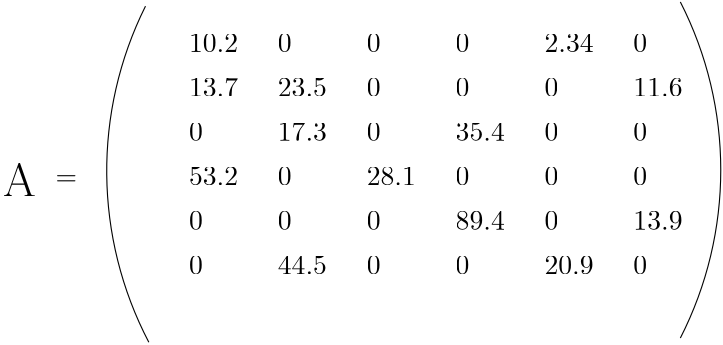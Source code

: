 <?xml version="1.0"?>
<!DOCTYPE ipe SYSTEM "ipe.dtd">
<ipe version="70206" creator="Ipe 7.2.7">
<info created="D:20171006071007" modified="D:20171006071007"/>
<ipestyle name="basic">
<symbol name="arrow/arc(spx)">
<path stroke="sym-stroke" fill="sym-stroke" pen="sym-pen">
0 0 m
-1 0.333 l
-1 -0.333 l
h
</path>
</symbol>
<symbol name="arrow/farc(spx)">
<path stroke="sym-stroke" fill="white" pen="sym-pen">
0 0 m
-1 0.333 l
-1 -0.333 l
h
</path>
</symbol>
<symbol name="arrow/ptarc(spx)">
<path stroke="sym-stroke" fill="sym-stroke" pen="sym-pen">
0 0 m
-1 0.333 l
-0.8 0 l
-1 -0.333 l
h
</path>
</symbol>
<symbol name="arrow/fptarc(spx)">
<path stroke="sym-stroke" fill="white" pen="sym-pen">
0 0 m
-1 0.333 l
-0.8 0 l
-1 -0.333 l
h
</path>
</symbol>
<symbol name="mark/circle(sx)" transformations="translations">
<path fill="sym-stroke">
0.6 0 0 0.6 0 0 e
0.4 0 0 0.4 0 0 e
</path>
</symbol>
<symbol name="mark/disk(sx)" transformations="translations">
<path fill="sym-stroke">
0.6 0 0 0.6 0 0 e
</path>
</symbol>
<symbol name="mark/fdisk(sfx)" transformations="translations">
<group>
<path fill="sym-fill">
0.5 0 0 0.5 0 0 e
</path>
<path fill="sym-stroke" fillrule="eofill">
0.6 0 0 0.6 0 0 e
0.4 0 0 0.4 0 0 e
</path>
</group>
</symbol>
<symbol name="mark/box(sx)" transformations="translations">
<path fill="sym-stroke" fillrule="eofill">
-0.6 -0.6 m
0.6 -0.6 l
0.6 0.6 l
-0.6 0.6 l
h
-0.4 -0.4 m
0.4 -0.4 l
0.4 0.4 l
-0.4 0.4 l
h
</path>
</symbol>
<symbol name="mark/square(sx)" transformations="translations">
<path fill="sym-stroke">
-0.6 -0.6 m
0.6 -0.6 l
0.6 0.6 l
-0.6 0.6 l
h
</path>
</symbol>
<symbol name="mark/fsquare(sfx)" transformations="translations">
<group>
<path fill="sym-fill">
-0.5 -0.5 m
0.5 -0.5 l
0.5 0.5 l
-0.5 0.5 l
h
</path>
<path fill="sym-stroke" fillrule="eofill">
-0.6 -0.6 m
0.6 -0.6 l
0.6 0.6 l
-0.6 0.6 l
h
-0.4 -0.4 m
0.4 -0.4 l
0.4 0.4 l
-0.4 0.4 l
h
</path>
</group>
</symbol>
<symbol name="mark/cross(sx)" transformations="translations">
<group>
<path fill="sym-stroke">
-0.43 -0.57 m
0.57 0.43 l
0.43 0.57 l
-0.57 -0.43 l
h
</path>
<path fill="sym-stroke">
-0.43 0.57 m
0.57 -0.43 l
0.43 -0.57 l
-0.57 0.43 l
h
</path>
</group>
</symbol>
<symbol name="arrow/fnormal(spx)">
<path stroke="sym-stroke" fill="white" pen="sym-pen">
0 0 m
-1 0.333 l
-1 -0.333 l
h
</path>
</symbol>
<symbol name="arrow/pointed(spx)">
<path stroke="sym-stroke" fill="sym-stroke" pen="sym-pen">
0 0 m
-1 0.333 l
-0.8 0 l
-1 -0.333 l
h
</path>
</symbol>
<symbol name="arrow/fpointed(spx)">
<path stroke="sym-stroke" fill="white" pen="sym-pen">
0 0 m
-1 0.333 l
-0.8 0 l
-1 -0.333 l
h
</path>
</symbol>
<symbol name="arrow/linear(spx)">
<path stroke="sym-stroke" pen="sym-pen">
-1 0.333 m
0 0 l
-1 -0.333 l
</path>
</symbol>
<symbol name="arrow/fdouble(spx)">
<path stroke="sym-stroke" fill="white" pen="sym-pen">
0 0 m
-1 0.333 l
-1 -0.333 l
h
-1 0 m
-2 0.333 l
-2 -0.333 l
h
</path>
</symbol>
<symbol name="arrow/double(spx)">
<path stroke="sym-stroke" fill="sym-stroke" pen="sym-pen">
0 0 m
-1 0.333 l
-1 -0.333 l
h
-1 0 m
-2 0.333 l
-2 -0.333 l
h
</path>
</symbol>
<pen name="heavier" value="0.8"/>
<pen name="fat" value="1.2"/>
<pen name="ultrafat" value="2"/>
<symbolsize name="large" value="5"/>
<symbolsize name="small" value="2"/>
<symbolsize name="tiny" value="1.1"/>
<arrowsize name="large" value="10"/>
<arrowsize name="small" value="5"/>
<arrowsize name="tiny" value="3"/>
<color name="red" value="1 0 0"/>
<color name="green" value="0 1 0"/>
<color name="blue" value="0 0 1"/>
<color name="yellow" value="1 1 0"/>
<color name="orange" value="1 0.647 0"/>
<color name="gold" value="1 0.843 0"/>
<color name="purple" value="0.627 0.125 0.941"/>
<color name="gray" value="0.745"/>
<color name="brown" value="0.647 0.165 0.165"/>
<color name="navy" value="0 0 0.502"/>
<color name="pink" value="1 0.753 0.796"/>
<color name="seagreen" value="0.18 0.545 0.341"/>
<color name="turquoise" value="0.251 0.878 0.816"/>
<color name="violet" value="0.933 0.51 0.933"/>
<color name="darkblue" value="0 0 0.545"/>
<color name="darkcyan" value="0 0.545 0.545"/>
<color name="darkgray" value="0.663"/>
<color name="darkgreen" value="0 0.392 0"/>
<color name="darkmagenta" value="0.545 0 0.545"/>
<color name="darkorange" value="1 0.549 0"/>
<color name="darkred" value="0.545 0 0"/>
<color name="lightblue" value="0.678 0.847 0.902"/>
<color name="lightcyan" value="0.878 1 1"/>
<color name="lightgray" value="0.827"/>
<color name="lightgreen" value="0.565 0.933 0.565"/>
<color name="lightyellow" value="1 1 0.878"/>
<dashstyle name="dashed" value="[4] 0"/>
<dashstyle name="dotted" value="[1 3] 0"/>
<dashstyle name="dash dotted" value="[4 2 1 2] 0"/>
<dashstyle name="dash dot dotted" value="[4 2 1 2 1 2] 0"/>
<textsize name="large" value="\large"/>
<textsize name="Large" value="\Large"/>
<textsize name="LARGE" value="\LARGE"/>
<textsize name="huge" value="\huge"/>
<textsize name="Huge" value="\Huge"/>
<textsize name="small" value="\small"/>
<textsize name="footnote" value="\footnotesize"/>
<textsize name="tiny" value="\tiny"/>
<textstyle name="center" begin="\begin{center}" end="\end{center}"/>
<textstyle name="itemize" begin="\begin{itemize}" end="\end{itemize}"/>
<textstyle name="item" begin="\begin{itemize}\item{}" end="\end{itemize}"/>
<gridsize name="4 pts" value="4"/>
<gridsize name="8 pts (~3 mm)" value="8"/>
<gridsize name="16 pts (~6 mm)" value="16"/>
<gridsize name="32 pts (~12 mm)" value="32"/>
<gridsize name="10 pts (~3.5 mm)" value="10"/>
<gridsize name="20 pts (~7 mm)" value="20"/>
<gridsize name="14 pts (~5 mm)" value="14"/>
<gridsize name="28 pts (~10 mm)" value="28"/>
<gridsize name="56 pts (~20 mm)" value="56"/>
<anglesize name="90 deg" value="90"/>
<anglesize name="60 deg" value="60"/>
<anglesize name="45 deg" value="45"/>
<anglesize name="30 deg" value="30"/>
<anglesize name="22.5 deg" value="22.5"/>
<opacity name="10%" value="0.1"/>
<opacity name="30%" value="0.3"/>
<opacity name="50%" value="0.5"/>
<opacity name="75%" value="0.75"/>
<tiling name="falling" angle="-60" step="4" width="1"/>
<tiling name="rising" angle="30" step="4" width="1"/>
</ipestyle>
<page>
<layer name="alpha"/>
<view layers="alpha" active="alpha"/>
<path layer="alpha" matrix="1 0 0 1 225 -14" stroke="black">
95.922 544 m
133.051 0 0 -133.051 -22.578 483.5 95.922 423 a
</path>
<path matrix="-0.999951 -0.00990667 0.00990667 -0.999951 220.103 952.412" stroke="black">
95.922 544 m
133.051 0 0 -133.051 -22.578 483.5 95.922 423 a
</path>
<text transformations="translations" pos="144 512" stroke="black" type="label" width="17.711" height="6.42" depth="0" valign="baseline">10.2</text>
<text transformations="translations" pos="176 512" stroke="black" type="label" width="4.981" height="6.42" depth="0" valign="baseline">0</text>
<text matrix="1 0 0 1 16 0" transformations="translations" pos="192 512" stroke="black" type="label" width="4.981" height="6.42" depth="0" valign="baseline">0</text>
<text matrix="1 0 0 1 32 0" transformations="translations" pos="208 512" stroke="black" type="label" width="4.981" height="6.42" depth="0" valign="baseline">0</text>
<text matrix="1 0 0 1 48 0" transformations="translations" pos="224 512" stroke="black" type="label" width="17.711" height="6.42" depth="0" valign="baseline">2.34</text>
<text transformations="translations" pos="304 512" stroke="black" type="label" width="4.981" height="6.42" depth="0" valign="baseline">0</text>
<text transformations="translations" pos="144 496" stroke="black" type="label" width="17.711" height="6.42" depth="0" valign="baseline">13.7</text>
<text transformations="translations" pos="176 496" stroke="black" type="label" width="17.711" height="6.42" depth="0" valign="baseline">23.5</text>
<text transformations="translations" pos="208 496" stroke="black" type="label" width="4.981" height="6.42" depth="0" valign="baseline">0</text>
<text transformations="translations" pos="240 496" stroke="black" type="label" width="4.981" height="6.42" depth="0" valign="baseline">0</text>
<text transformations="translations" pos="272 496" stroke="black" type="label" width="4.981" height="6.42" depth="0" valign="baseline">0</text>
<text transformations="translations" pos="304 496" stroke="black" type="label" width="17.711" height="6.42" depth="0" valign="baseline">11.6</text>
<text transformations="translations" pos="144 480" stroke="black" type="label" width="4.981" height="6.42" depth="0" valign="baseline">0</text>
<text transformations="translations" pos="144 464" stroke="black" type="label" width="17.711" height="6.42" depth="0" valign="baseline">53.2</text>
<text transformations="translations" pos="144 448" stroke="black" type="label" width="4.981" height="6.42" depth="0" valign="baseline">0</text>
<text transformations="translations" pos="144 432" stroke="black" type="label" width="4.981" height="6.42" depth="0" valign="baseline">0</text>
<text transformations="translations" pos="304 432" stroke="black" type="label" width="4.981" height="6.42" depth="0" valign="baseline">0</text>
<text matrix="1 0 0 1 0 -16" transformations="translations" pos="304 464" stroke="black" type="label" width="17.711" height="6.42" depth="0" valign="baseline">13.9</text>
<text matrix="1 0 0 1 0 16" transformations="translations" pos="304 448" stroke="black" type="label" width="4.981" height="6.42" depth="0" valign="baseline">0</text>
<text transformations="translations" pos="304 480" stroke="black" type="label" width="4.981" height="6.42" depth="0" valign="baseline">0</text>
<text transformations="translations" pos="176 432" stroke="black" type="label" width="17.711" height="6.42" depth="0" valign="baseline">44.5</text>
<text transformations="translations" pos="208 432" stroke="black" type="label" width="4.981" height="6.42" depth="0" valign="baseline">0</text>
<text transformations="translations" pos="240 432" stroke="black" type="label" width="4.981" height="6.42" depth="0" valign="baseline">0</text>
<text transformations="translations" pos="272 432" stroke="black" type="label" width="17.711" height="6.42" depth="0" valign="baseline">20.9</text>
<text transformations="translations" pos="176 448" stroke="black" type="label" width="4.981" height="6.42" depth="0" valign="baseline">0</text>
<text transformations="translations" pos="208 448" stroke="black" type="label" width="4.981" height="6.42" depth="0" valign="baseline">0</text>
<text transformations="translations" pos="240 448" stroke="black" type="label" width="17.711" height="6.42" depth="0" valign="baseline">89.4</text>
<text transformations="translations" pos="272 448" stroke="black" type="label" width="4.981" height="6.42" depth="0" valign="baseline">0</text>
<text transformations="translations" pos="272 464" stroke="black" type="label" width="4.981" height="6.42" depth="0" valign="baseline">0</text>
<text transformations="translations" pos="272 480" stroke="black" type="label" width="4.981" height="6.42" depth="0" valign="baseline">0</text>
<text transformations="translations" pos="176 480" stroke="black" type="label" width="17.711" height="6.42" depth="0" valign="baseline">17.3</text>
<text transformations="translations" pos="176 464" stroke="black" type="label" width="4.981" height="6.42" depth="0" valign="baseline">0</text>
<text transformations="translations" pos="208 480" stroke="black" type="label" width="4.981" height="6.42" depth="0" valign="baseline">0</text>
<text transformations="translations" pos="208 464" stroke="black" type="label" width="17.711" height="6.42" depth="0" valign="baseline">28.1</text>
<text transformations="translations" pos="240 480" stroke="black" type="label" width="17.711" height="6.42" depth="0" valign="baseline">35.4</text>
<text transformations="translations" pos="240 464" stroke="black" type="label" width="4.981" height="6.42" depth="0" valign="baseline">0</text>
<text transformations="translations" pos="96 464" stroke="black" type="label" width="7.749" height="3.655" depth="0" valign="baseline">=</text>
<text matrix="1 0 0 1 -3 -4" transformations="translations" pos="80 464" stroke="black" type="label" width="11.936" height="11.761" depth="0" valign="baseline" size="LARGE">A</text>
</page>
</ipe>
